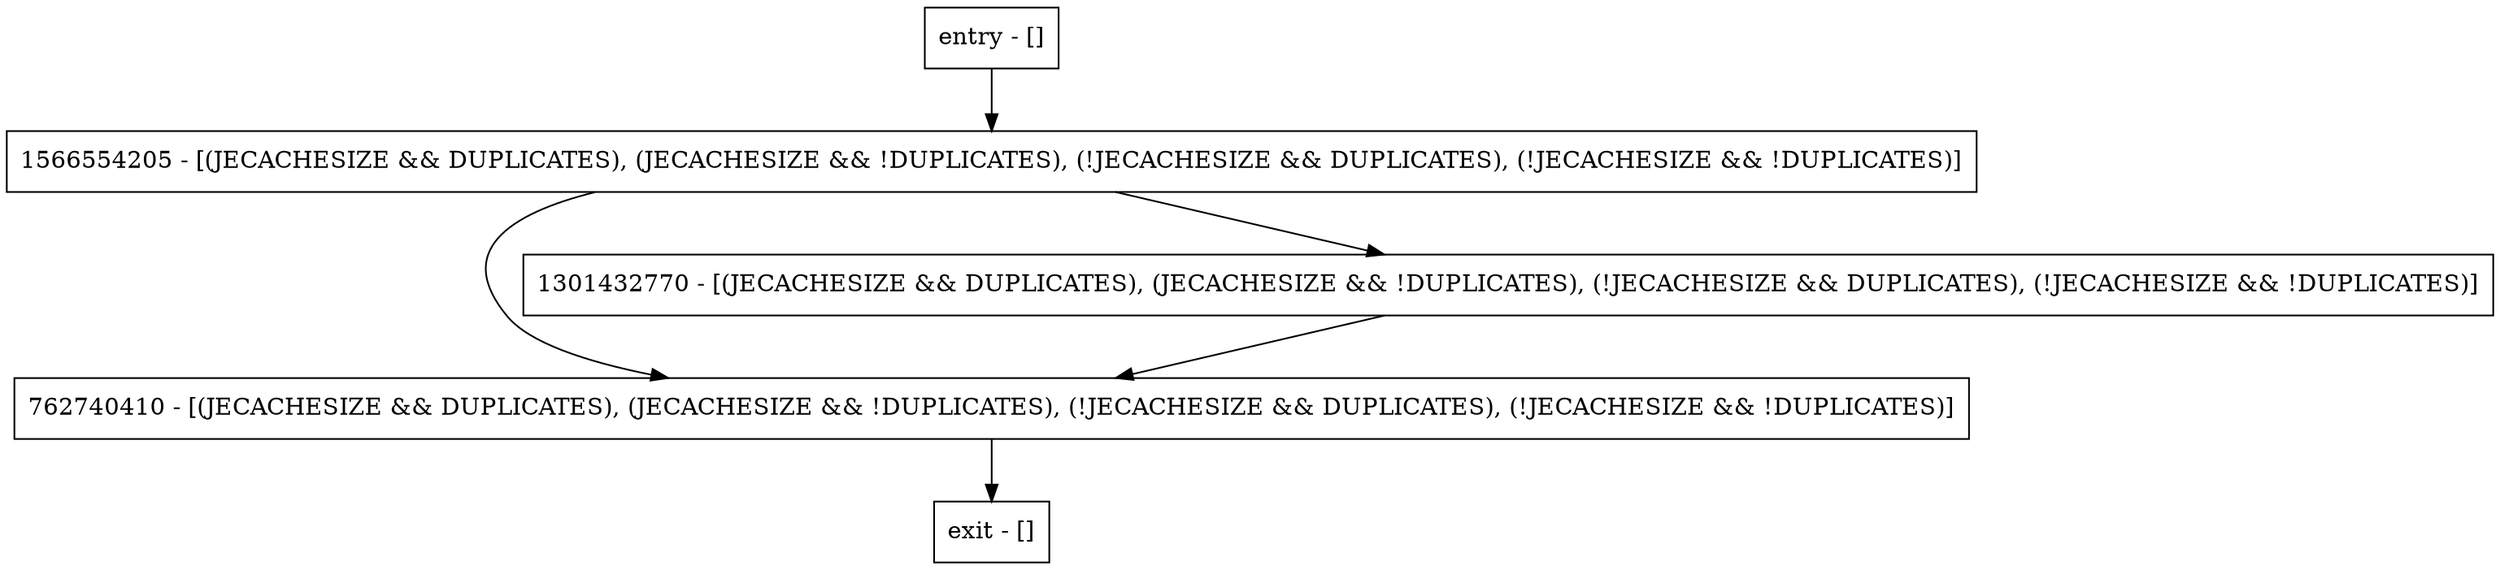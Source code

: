 digraph setSortedDuplicatesVoid {
node [shape=record];
entry [label="entry - []"];
exit [label="exit - []"];
1566554205 [label="1566554205 - [(JECACHESIZE && DUPLICATES), (JECACHESIZE && !DUPLICATES), (!JECACHESIZE && DUPLICATES), (!JECACHESIZE && !DUPLICATES)]"];
762740410 [label="762740410 - [(JECACHESIZE && DUPLICATES), (JECACHESIZE && !DUPLICATES), (!JECACHESIZE && DUPLICATES), (!JECACHESIZE && !DUPLICATES)]"];
1301432770 [label="1301432770 - [(JECACHESIZE && DUPLICATES), (JECACHESIZE && !DUPLICATES), (!JECACHESIZE && DUPLICATES), (!JECACHESIZE && !DUPLICATES)]"];
entry;
exit;
entry -> 1566554205;
1566554205 -> 762740410;
1566554205 -> 1301432770;
762740410 -> exit;
1301432770 -> 762740410;
}
